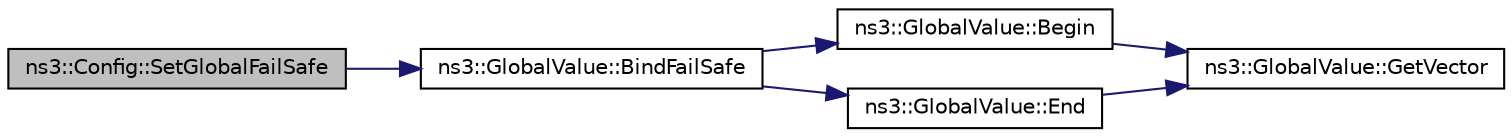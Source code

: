 digraph "ns3::Config::SetGlobalFailSafe"
{
 // LATEX_PDF_SIZE
  edge [fontname="Helvetica",fontsize="10",labelfontname="Helvetica",labelfontsize="10"];
  node [fontname="Helvetica",fontsize="10",shape=record];
  rankdir="LR";
  Node1 [label="ns3::Config::SetGlobalFailSafe",height=0.2,width=0.4,color="black", fillcolor="grey75", style="filled", fontcolor="black",tooltip=" "];
  Node1 -> Node2 [color="midnightblue",fontsize="10",style="solid",fontname="Helvetica"];
  Node2 [label="ns3::GlobalValue::BindFailSafe",height=0.2,width=0.4,color="black", fillcolor="white", style="filled",URL="$classns3_1_1_global_value.html#acda63956e7f662d674b8e3be79783e64",tooltip="Iterate over the set of GlobalValues until a matching name is found and then set its value with Globa..."];
  Node2 -> Node3 [color="midnightblue",fontsize="10",style="solid",fontname="Helvetica"];
  Node3 [label="ns3::GlobalValue::Begin",height=0.2,width=0.4,color="black", fillcolor="white", style="filled",URL="$classns3_1_1_global_value.html#acdeb71b28fe45d98523a2168e8807d83",tooltip="The Begin iterator."];
  Node3 -> Node4 [color="midnightblue",fontsize="10",style="solid",fontname="Helvetica"];
  Node4 [label="ns3::GlobalValue::GetVector",height=0.2,width=0.4,color="black", fillcolor="white", style="filled",URL="$classns3_1_1_global_value.html#a69fde3a69c812df719c42b4e2ebde77e",tooltip="Get the static vector of all GlobalValues."];
  Node2 -> Node5 [color="midnightblue",fontsize="10",style="solid",fontname="Helvetica"];
  Node5 [label="ns3::GlobalValue::End",height=0.2,width=0.4,color="black", fillcolor="white", style="filled",URL="$classns3_1_1_global_value.html#a2488c329999cf507cc7f7aeb173a4a75",tooltip="The End iterator."];
  Node5 -> Node4 [color="midnightblue",fontsize="10",style="solid",fontname="Helvetica"];
}
